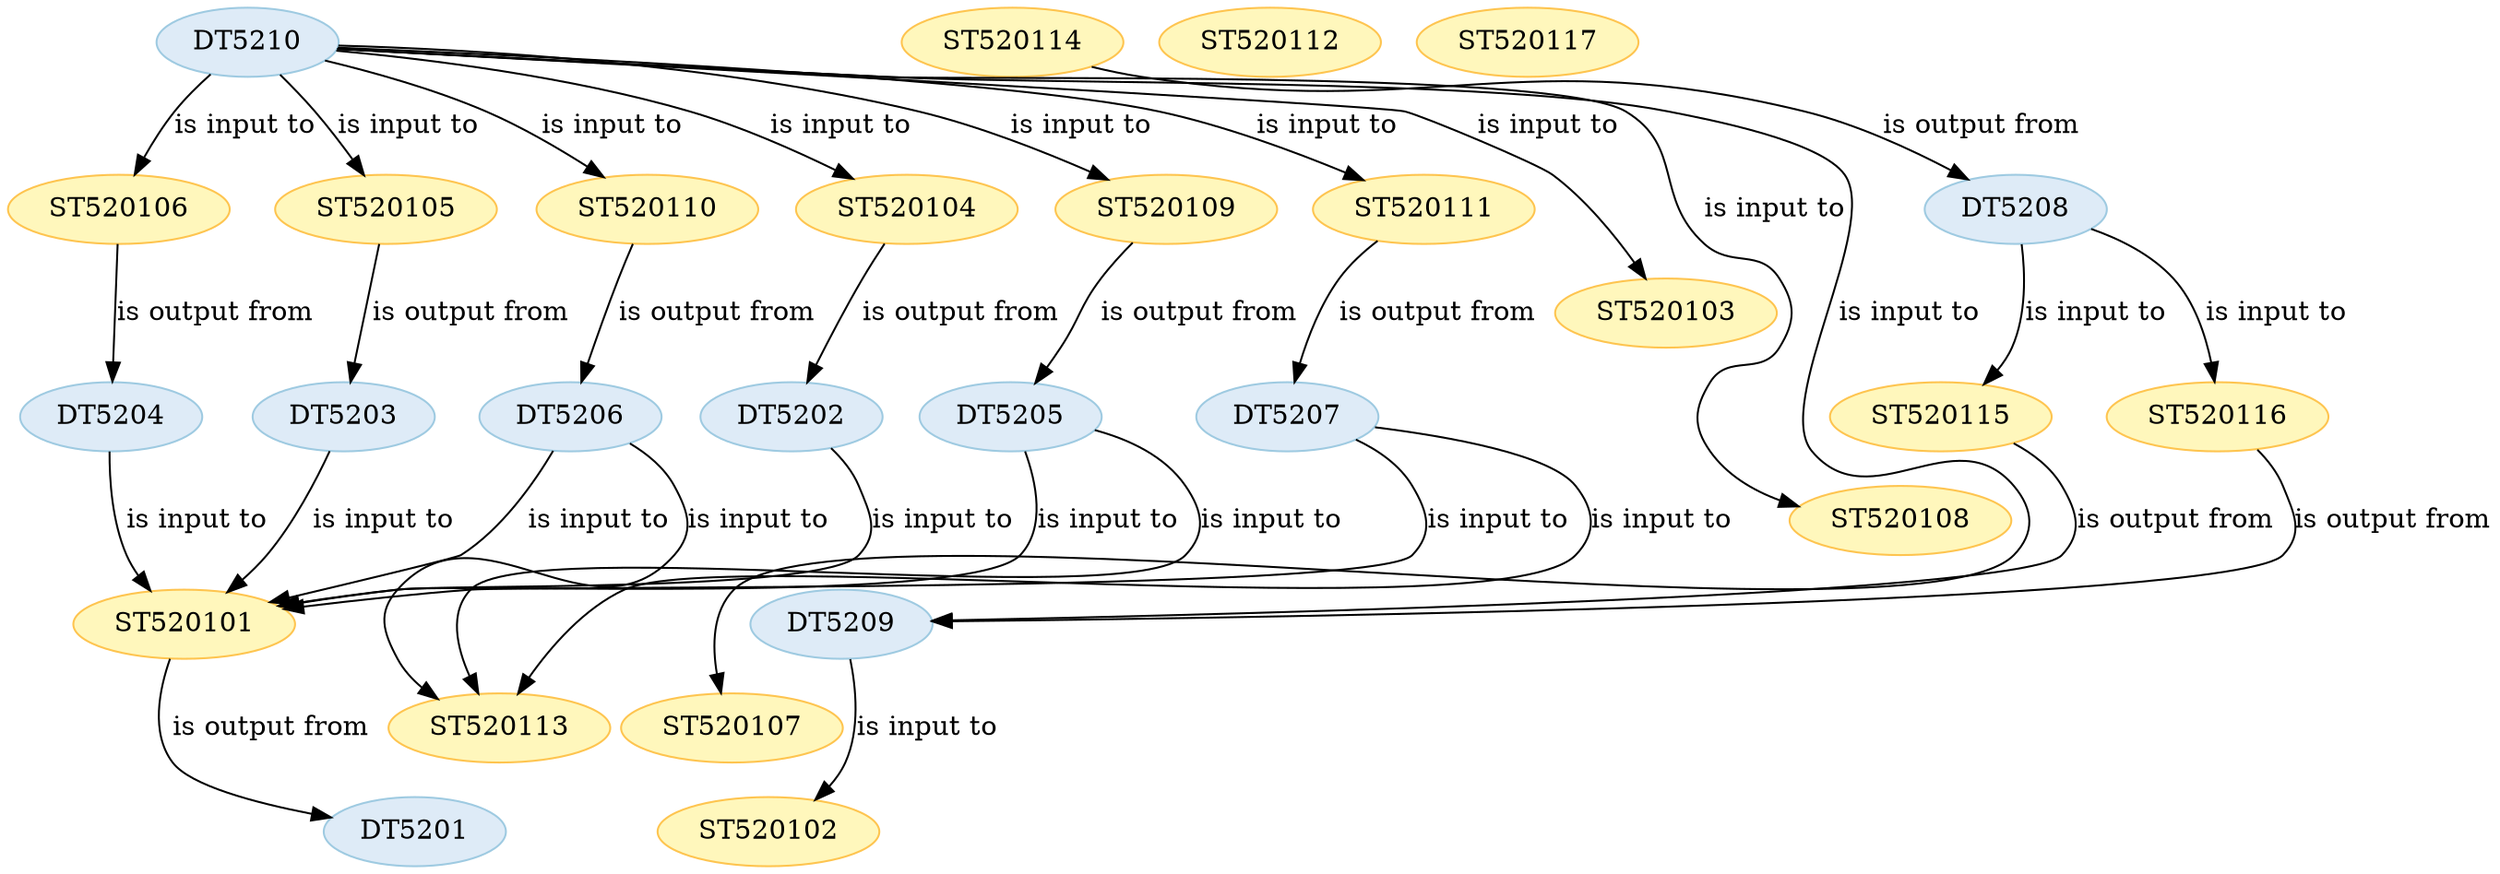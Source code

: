 strict digraph {


	"ST520105" [ color="2", colorscheme="ylorbr3", fillcolor="1", style="filled",  weight=0 ];

	"ST520105" -> "DT5203" [ label="is output from", labeltooltip="DT5203 - is output from - ST520105",  weight=0 ];

	"DT5204" [ color="2", colorscheme="blues3", fillcolor="1", style="filled",  weight=0 ];

	"DT5204" -> "ST520101" [ label="is input to", labeltooltip="DT5204 - is input to - ST520101",  weight=0 ];

	"DT5201" [ color="2", colorscheme="blues3", fillcolor="1", style="filled",  weight=0 ];

	"ST520115" [ color="2", colorscheme="ylorbr3", fillcolor="1", style="filled",  weight=0 ];

	"ST520115" -> "DT5209" [ label="is output from", labeltooltip="DT5209 - is output from - ST520115",  weight=0 ];

	"ST520101" [ color="2", colorscheme="ylorbr3", fillcolor="1", style="filled",  weight=0 ];

	"ST520101" -> "DT5201" [ label="is output from", labeltooltip="DT5201 - is output from - ST520101",  weight=0 ];

	"DT5207" [ color="2", colorscheme="blues3", fillcolor="1", style="filled",  weight=0 ];

	"DT5207" -> "ST520101" [ label="is input to", labeltooltip="DT5207 - is input to - ST520101",  weight=0 ];

	"DT5207" -> "ST520113" [ label="is input to", labeltooltip="DT5207 - is input to - ST520113",  weight=0 ];

	"ST520102" [ color="2", colorscheme="ylorbr3", fillcolor="1", style="filled",  weight=0 ];

	"ST520104" [ color="2", colorscheme="ylorbr3", fillcolor="1", style="filled",  weight=0 ];

	"ST520104" -> "DT5202" [ label="is output from", labeltooltip="DT5202 - is output from - ST520104",  weight=0 ];

	"ST520103" [ color="2", colorscheme="ylorbr3", fillcolor="1", style="filled",  weight=0 ];

	"ST520111" [ color="2", colorscheme="ylorbr3", fillcolor="1", style="filled",  weight=0 ];

	"ST520111" -> "DT5207" [ label="is output from", labeltooltip="DT5207 - is output from - ST520111",  weight=0 ];

	"ST520113" [ color="2", colorscheme="ylorbr3", fillcolor="1", style="filled",  weight=0 ];

	"DT5203" [ color="2", colorscheme="blues3", fillcolor="1", style="filled",  weight=0 ];

	"DT5203" -> "ST520101" [ label="is input to", labeltooltip="DT5203 - is input to - ST520101",  weight=0 ];

	"ST520114" [ color="2", colorscheme="ylorbr3", fillcolor="1", style="filled",  weight=0 ];

	"ST520114" -> "DT5208" [ label="is output from", labeltooltip="DT5208 - is output from - ST520114",  weight=0 ];

	"DT5206" [ color="2", colorscheme="blues3", fillcolor="1", style="filled",  weight=0 ];

	"DT5206" -> "ST520101" [ label="is input to", labeltooltip="DT5206 - is input to - ST520101",  weight=0 ];

	"DT5206" -> "ST520113" [ label="is input to", labeltooltip="DT5206 - is input to - ST520113",  weight=0 ];

	"ST520112" [ color="2", colorscheme="ylorbr3", fillcolor="1", style="filled",  weight=0 ];

	"DT5202" [ color="2", colorscheme="blues3", fillcolor="1", style="filled",  weight=0 ];

	"DT5202" -> "ST520101" [ label="is input to", labeltooltip="DT5202 - is input to - ST520101",  weight=0 ];

	"DT5210" [ color="2", colorscheme="blues3", fillcolor="1", style="filled",  weight=0 ];

	"DT5210" -> "ST520105" [ label="is input to", labeltooltip="DT5210 - is input to - ST520105",  weight=0 ];

	"DT5210" -> "ST520106" [ label="is input to", labeltooltip="DT5210 - is input to - ST520106",  weight=0 ];

	"DT5210" -> "ST520108" [ label="is input to", labeltooltip="DT5210 - is input to - ST520108",  weight=0 ];

	"DT5210" -> "ST520103" [ label="is input to", labeltooltip="DT5210 - is input to - ST520103",  weight=0 ];

	"DT5210" -> "ST520109" [ label="is input to", labeltooltip="DT5210 - is input to - ST520109",  weight=0 ];

	"DT5210" -> "ST520111" [ label="is input to", labeltooltip="DT5210 - is input to - ST520111",  weight=0 ];

	"DT5210" -> "ST520107" [ label="is input to", labeltooltip="DT5210 - is input to - ST520107",  weight=0 ];

	"DT5210" -> "ST520110" [ label="is input to", labeltooltip="DT5210 - is input to - ST520110",  weight=0 ];

	"DT5210" -> "ST520104" [ label="is input to", labeltooltip="DT5210 - is input to - ST520104",  weight=0 ];

	"ST520108" [ color="2", colorscheme="ylorbr3", fillcolor="1", style="filled",  weight=0 ];

	"ST520117" [ color="2", colorscheme="ylorbr3", fillcolor="1", style="filled",  weight=0 ];

	"DT5205" [ color="2", colorscheme="blues3", fillcolor="1", style="filled",  weight=0 ];

	"DT5205" -> "ST520101" [ label="is input to", labeltooltip="DT5205 - is input to - ST520101",  weight=0 ];

	"DT5205" -> "ST520113" [ label="is input to", labeltooltip="DT5205 - is input to - ST520113",  weight=0 ];

	"DT5209" [ color="2", colorscheme="blues3", fillcolor="1", style="filled",  weight=0 ];

	"DT5209" -> "ST520102" [ label="is input to", labeltooltip="DT5209 - is input to - ST520102",  weight=0 ];

	"ST520116" [ color="2", colorscheme="ylorbr3", fillcolor="1", style="filled",  weight=0 ];

	"ST520116" -> "DT5209" [ label="is output from", labeltooltip="DT5209 - is output from - ST520116",  weight=0 ];

	"ST520110" [ color="2", colorscheme="ylorbr3", fillcolor="1", style="filled",  weight=0 ];

	"ST520110" -> "DT5206" [ label="is output from", labeltooltip="DT5206 - is output from - ST520110",  weight=0 ];

	"ST520107" [ color="2", colorscheme="ylorbr3", fillcolor="1", style="filled",  weight=0 ];

	"DT5208" [ color="2", colorscheme="blues3", fillcolor="1", style="filled",  weight=0 ];

	"DT5208" -> "ST520115" [ label="is input to", labeltooltip="DT5208 - is input to - ST520115",  weight=0 ];

	"DT5208" -> "ST520116" [ label="is input to", labeltooltip="DT5208 - is input to - ST520116",  weight=0 ];

	"ST520109" [ color="2", colorscheme="ylorbr3", fillcolor="1", style="filled",  weight=0 ];

	"ST520109" -> "DT5205" [ label="is output from", labeltooltip="DT5205 - is output from - ST520109",  weight=0 ];

	"ST520106" [ color="2", colorscheme="ylorbr3", fillcolor="1", style="filled",  weight=0 ];

	"ST520106" -> "DT5204" [ label="is output from", labeltooltip="DT5204 - is output from - ST520106",  weight=0 ];

}
